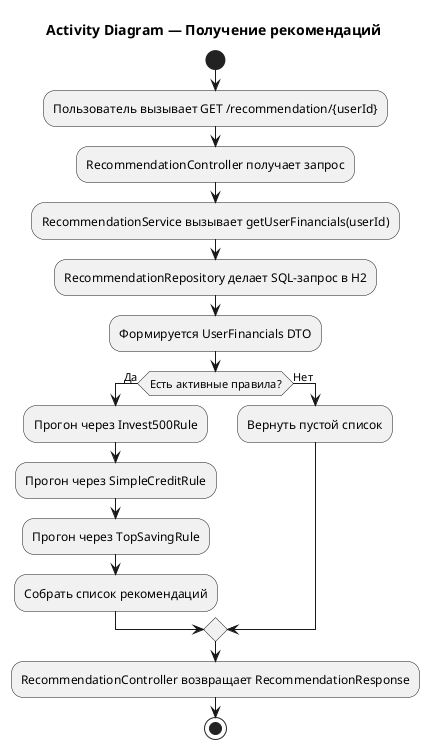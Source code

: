 @startuml
title Activity Diagram — Получение рекомендаций

start

:Пользователь вызывает GET /recommendation/{userId};

:RecommendationController получает запрос;
:RecommendationService вызывает getUserFinancials(userId);

:RecommendationRepository делает SQL-запрос в H2;
:Формируется UserFinancials DTO;

if (Есть активные правила?) then (Да)
  :Прогон через Invest500Rule;
  :Прогон через SimpleCreditRule;
  :Прогон через TopSavingRule;
  :Собрать список рекомендаций;
else (Нет)
  :Вернуть пустой список;
endif

:RecommendationController возвращает RecommendationResponse;

stop
@enduml
